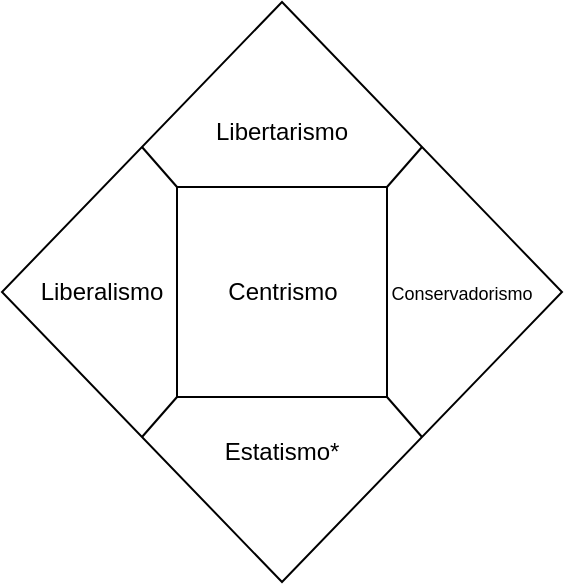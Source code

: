 <mxfile version="22.0.0" type="device">
  <diagram name="Page-1" id="KSYmqUU8vE2RYYbaWW8O">
    <mxGraphModel dx="819" dy="478" grid="1" gridSize="10" guides="1" tooltips="1" connect="1" arrows="1" fold="1" page="1" pageScale="1" pageWidth="2336" pageHeight="1654" math="0" shadow="0">
      <root>
        <mxCell id="0" />
        <mxCell id="1" parent="0" />
        <mxCell id="Hx4OP8ygwh3fIkomVpJP-1" value="" style="rhombus;whiteSpace=wrap;html=1;" vertex="1" parent="1">
          <mxGeometry x="420" y="200" width="280" height="290" as="geometry" />
        </mxCell>
        <mxCell id="Hx4OP8ygwh3fIkomVpJP-2" value="Centrismo" style="whiteSpace=wrap;html=1;aspect=fixed;" vertex="1" parent="1">
          <mxGeometry x="507.5" y="292.5" width="105" height="105" as="geometry" />
        </mxCell>
        <mxCell id="Hx4OP8ygwh3fIkomVpJP-3" value="Liberalismo" style="text;html=1;strokeColor=none;fillColor=none;align=center;verticalAlign=middle;whiteSpace=wrap;rounded=0;" vertex="1" parent="1">
          <mxGeometry x="440" y="330" width="60" height="30" as="geometry" />
        </mxCell>
        <mxCell id="Hx4OP8ygwh3fIkomVpJP-5" value="" style="endArrow=none;html=1;rounded=0;entryX=0;entryY=0;entryDx=0;entryDy=0;exitX=0;exitY=0;exitDx=0;exitDy=0;" edge="1" parent="1" source="Hx4OP8ygwh3fIkomVpJP-1" target="Hx4OP8ygwh3fIkomVpJP-2">
          <mxGeometry width="50" height="50" relative="1" as="geometry">
            <mxPoint x="330" y="300" as="sourcePoint" />
            <mxPoint x="380" y="250" as="targetPoint" />
          </mxGeometry>
        </mxCell>
        <mxCell id="Hx4OP8ygwh3fIkomVpJP-6" value="" style="endArrow=none;html=1;rounded=0;exitX=1;exitY=0;exitDx=0;exitDy=0;entryX=1;entryY=0;entryDx=0;entryDy=0;" edge="1" parent="1" source="Hx4OP8ygwh3fIkomVpJP-2" target="Hx4OP8ygwh3fIkomVpJP-1">
          <mxGeometry width="50" height="50" relative="1" as="geometry">
            <mxPoint x="330" y="300" as="sourcePoint" />
            <mxPoint x="380" y="250" as="targetPoint" />
          </mxGeometry>
        </mxCell>
        <mxCell id="Hx4OP8ygwh3fIkomVpJP-7" value="" style="endArrow=none;html=1;rounded=0;entryX=0;entryY=1;entryDx=0;entryDy=0;exitX=0;exitY=1;exitDx=0;exitDy=0;" edge="1" parent="1" source="Hx4OP8ygwh3fIkomVpJP-1" target="Hx4OP8ygwh3fIkomVpJP-2">
          <mxGeometry width="50" height="50" relative="1" as="geometry">
            <mxPoint x="330" y="300" as="sourcePoint" />
            <mxPoint x="380" y="250" as="targetPoint" />
          </mxGeometry>
        </mxCell>
        <mxCell id="Hx4OP8ygwh3fIkomVpJP-8" value="" style="endArrow=none;html=1;rounded=0;entryX=1;entryY=1;entryDx=0;entryDy=0;exitX=1;exitY=1;exitDx=0;exitDy=0;" edge="1" parent="1" source="Hx4OP8ygwh3fIkomVpJP-1" target="Hx4OP8ygwh3fIkomVpJP-2">
          <mxGeometry width="50" height="50" relative="1" as="geometry">
            <mxPoint x="330" y="300" as="sourcePoint" />
            <mxPoint x="380" y="250" as="targetPoint" />
          </mxGeometry>
        </mxCell>
        <mxCell id="Hx4OP8ygwh3fIkomVpJP-9" value="&lt;font style=&quot;font-size: 9px;&quot;&gt;Conservadorismo&lt;/font&gt;" style="text;html=1;strokeColor=none;fillColor=none;align=center;verticalAlign=middle;whiteSpace=wrap;rounded=0;" vertex="1" parent="1">
          <mxGeometry x="620" y="330" width="60" height="30" as="geometry" />
        </mxCell>
        <mxCell id="Hx4OP8ygwh3fIkomVpJP-10" value="Libertarismo" style="text;html=1;strokeColor=none;fillColor=none;align=center;verticalAlign=middle;whiteSpace=wrap;rounded=0;" vertex="1" parent="1">
          <mxGeometry x="530" y="250" width="60" height="30" as="geometry" />
        </mxCell>
        <mxCell id="Hx4OP8ygwh3fIkomVpJP-11" value="Estatismo*" style="text;html=1;strokeColor=none;fillColor=none;align=center;verticalAlign=middle;whiteSpace=wrap;rounded=0;" vertex="1" parent="1">
          <mxGeometry x="530" y="410" width="60" height="30" as="geometry" />
        </mxCell>
      </root>
    </mxGraphModel>
  </diagram>
</mxfile>
